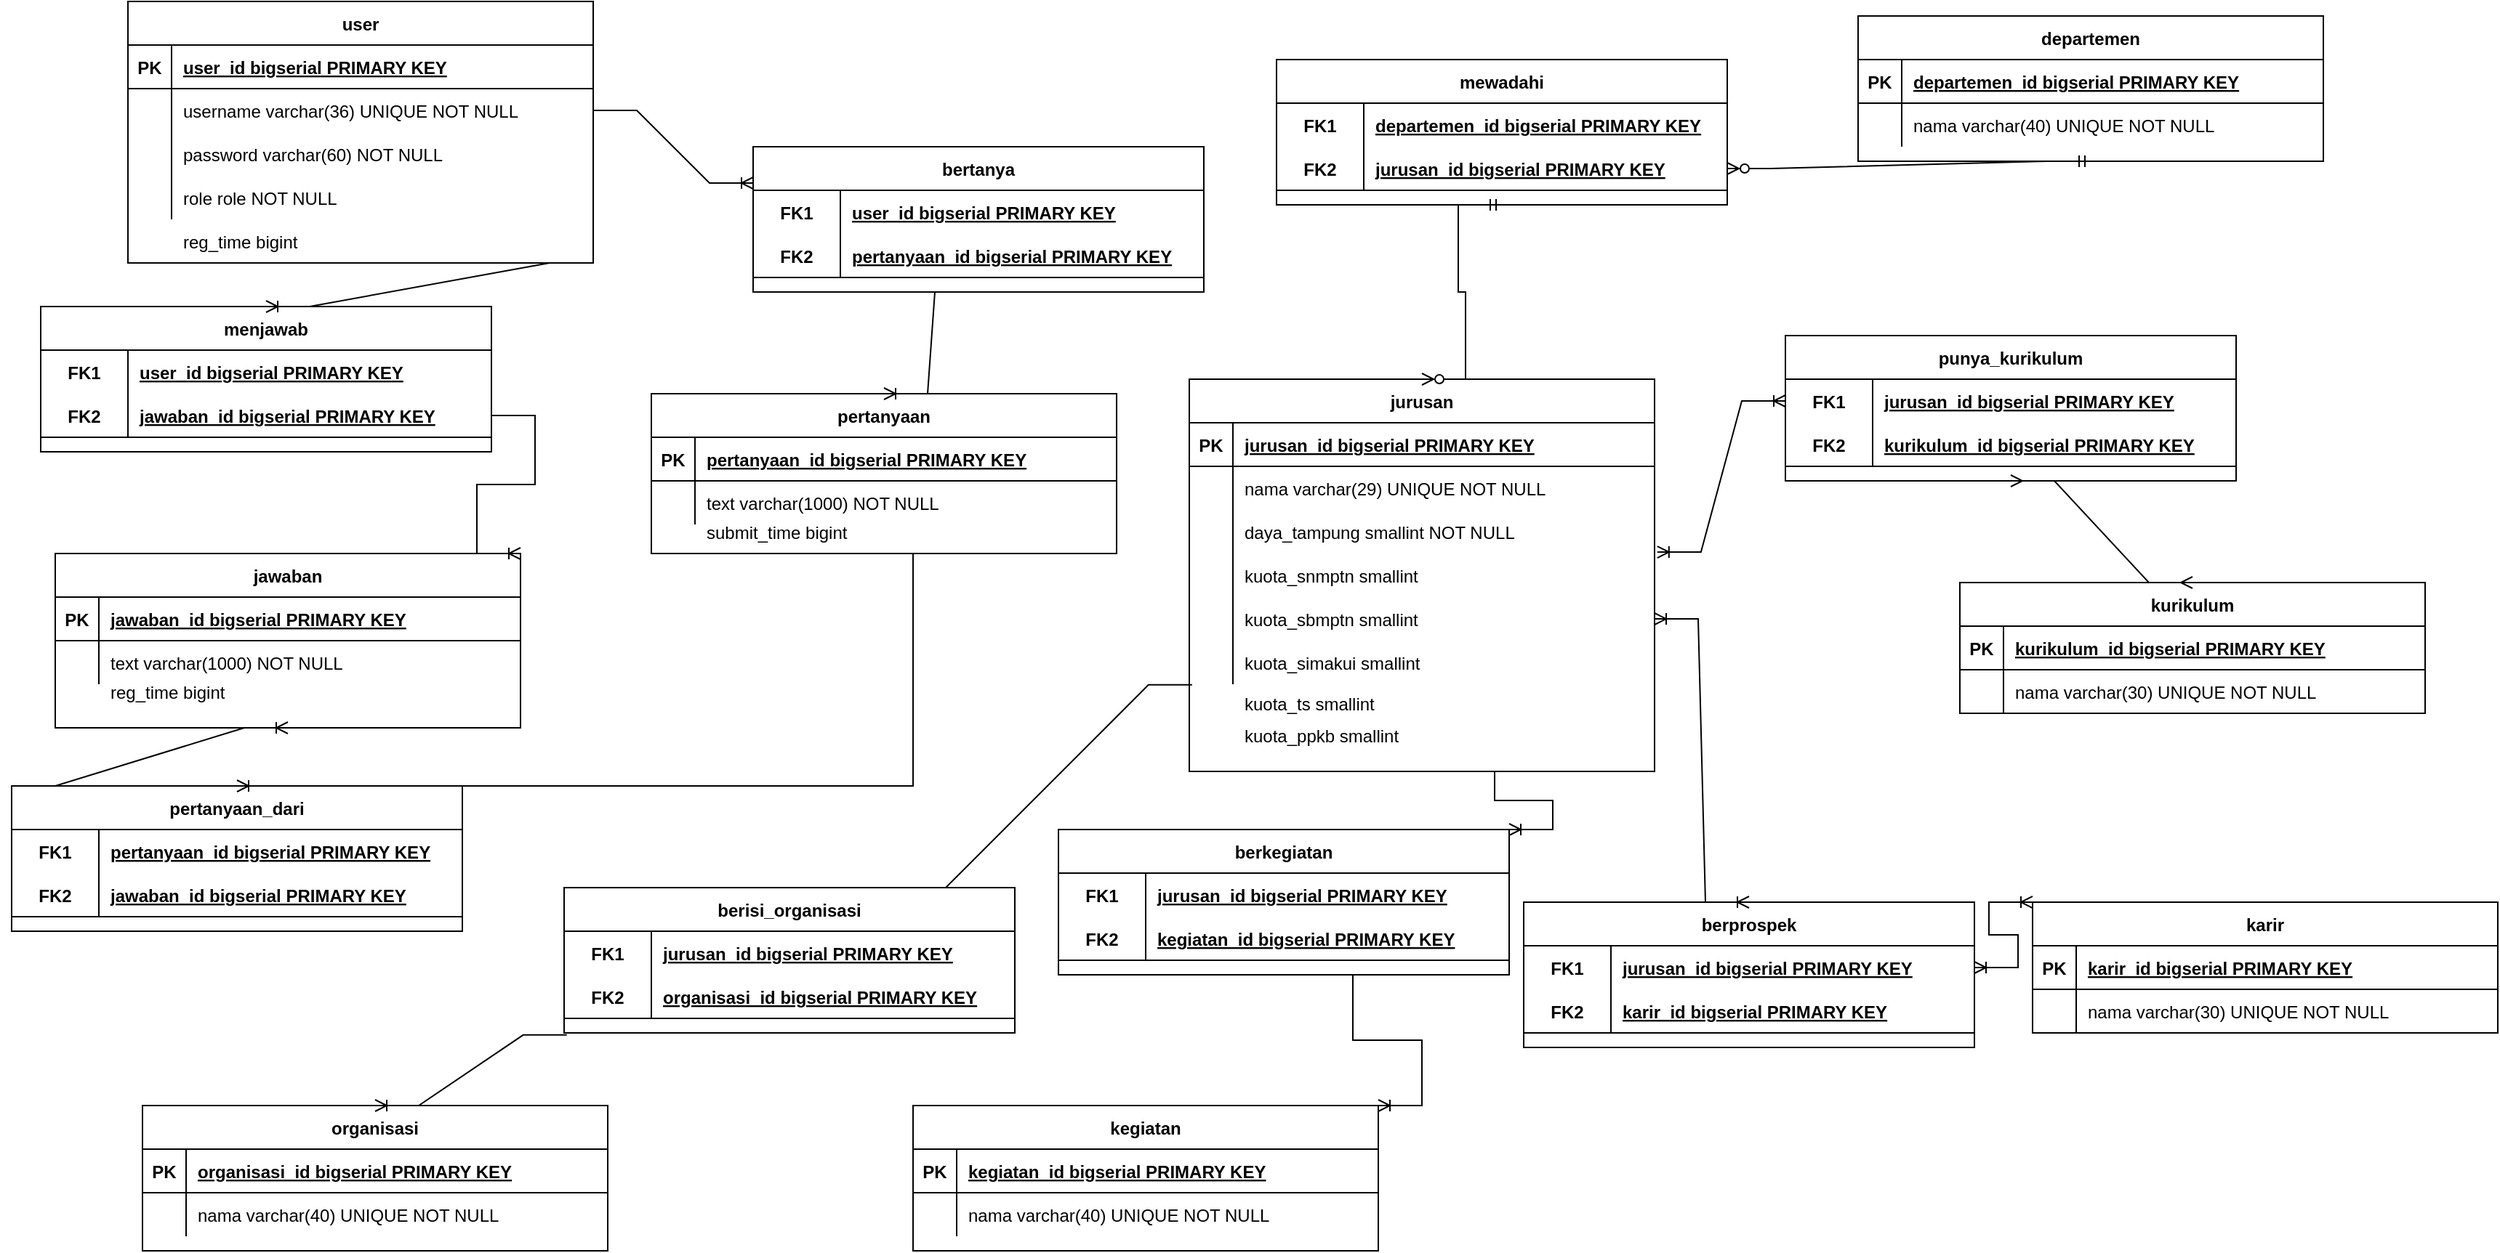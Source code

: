 <mxfile version="18.1.3" type="device"><diagram id="R2lEEEUBdFMjLlhIrx00" name="Page-1"><mxGraphModel dx="1317" dy="684" grid="1" gridSize="10" guides="1" tooltips="1" connect="1" arrows="1" fold="1" page="1" pageScale="1" pageWidth="900" pageHeight="1100" math="0" shadow="0" extFonts="Permanent Marker^https://fonts.googleapis.com/css?family=Permanent+Marker"><root><mxCell id="0"/><mxCell id="1" parent="0"/><mxCell id="0aVHPEjibHZK98i6GnFW-1" value="user" style="shape=table;startSize=30;container=1;collapsible=1;childLayout=tableLayout;fixedRows=1;rowLines=0;fontStyle=1;align=center;resizeLast=1;" parent="1" vertex="1"><mxGeometry x="-750" y="180" width="320" height="180" as="geometry"/></mxCell><mxCell id="0aVHPEjibHZK98i6GnFW-2" value="" style="shape=tableRow;horizontal=0;startSize=0;swimlaneHead=0;swimlaneBody=0;fillColor=none;collapsible=0;dropTarget=0;points=[[0,0.5],[1,0.5]];portConstraint=eastwest;top=0;left=0;right=0;bottom=1;" parent="0aVHPEjibHZK98i6GnFW-1" vertex="1"><mxGeometry y="30" width="320" height="30" as="geometry"/></mxCell><mxCell id="0aVHPEjibHZK98i6GnFW-3" value="PK" style="shape=partialRectangle;connectable=0;fillColor=none;top=0;left=0;bottom=0;right=0;fontStyle=1;overflow=hidden;" parent="0aVHPEjibHZK98i6GnFW-2" vertex="1"><mxGeometry width="30" height="30" as="geometry"><mxRectangle width="30" height="30" as="alternateBounds"/></mxGeometry></mxCell><mxCell id="0aVHPEjibHZK98i6GnFW-4" value="user_id bigserial PRIMARY KEY" style="shape=partialRectangle;connectable=0;fillColor=none;top=0;left=0;bottom=0;right=0;align=left;spacingLeft=6;fontStyle=5;overflow=hidden;" parent="0aVHPEjibHZK98i6GnFW-2" vertex="1"><mxGeometry x="30" width="290" height="30" as="geometry"><mxRectangle width="290" height="30" as="alternateBounds"/></mxGeometry></mxCell><mxCell id="0aVHPEjibHZK98i6GnFW-5" value="" style="shape=tableRow;horizontal=0;startSize=0;swimlaneHead=0;swimlaneBody=0;fillColor=none;collapsible=0;dropTarget=0;points=[[0,0.5],[1,0.5]];portConstraint=eastwest;top=0;left=0;right=0;bottom=0;" parent="0aVHPEjibHZK98i6GnFW-1" vertex="1"><mxGeometry y="60" width="320" height="30" as="geometry"/></mxCell><mxCell id="0aVHPEjibHZK98i6GnFW-6" value="" style="shape=partialRectangle;connectable=0;fillColor=none;top=0;left=0;bottom=0;right=0;editable=1;overflow=hidden;" parent="0aVHPEjibHZK98i6GnFW-5" vertex="1"><mxGeometry width="30" height="30" as="geometry"><mxRectangle width="30" height="30" as="alternateBounds"/></mxGeometry></mxCell><mxCell id="0aVHPEjibHZK98i6GnFW-7" value="username varchar(36) UNIQUE NOT NULL" style="shape=partialRectangle;connectable=0;fillColor=none;top=0;left=0;bottom=0;right=0;align=left;spacingLeft=6;overflow=hidden;" parent="0aVHPEjibHZK98i6GnFW-5" vertex="1"><mxGeometry x="30" width="290" height="30" as="geometry"><mxRectangle width="290" height="30" as="alternateBounds"/></mxGeometry></mxCell><mxCell id="0aVHPEjibHZK98i6GnFW-8" value="" style="shape=tableRow;horizontal=0;startSize=0;swimlaneHead=0;swimlaneBody=0;fillColor=none;collapsible=0;dropTarget=0;points=[[0,0.5],[1,0.5]];portConstraint=eastwest;top=0;left=0;right=0;bottom=0;" parent="0aVHPEjibHZK98i6GnFW-1" vertex="1"><mxGeometry y="90" width="320" height="30" as="geometry"/></mxCell><mxCell id="0aVHPEjibHZK98i6GnFW-9" value="" style="shape=partialRectangle;connectable=0;fillColor=none;top=0;left=0;bottom=0;right=0;editable=1;overflow=hidden;" parent="0aVHPEjibHZK98i6GnFW-8" vertex="1"><mxGeometry width="30" height="30" as="geometry"><mxRectangle width="30" height="30" as="alternateBounds"/></mxGeometry></mxCell><mxCell id="0aVHPEjibHZK98i6GnFW-10" value="password varchar(60) NOT NULL" style="shape=partialRectangle;connectable=0;fillColor=none;top=0;left=0;bottom=0;right=0;align=left;spacingLeft=6;overflow=hidden;" parent="0aVHPEjibHZK98i6GnFW-8" vertex="1"><mxGeometry x="30" width="290" height="30" as="geometry"><mxRectangle width="290" height="30" as="alternateBounds"/></mxGeometry></mxCell><mxCell id="0aVHPEjibHZK98i6GnFW-11" value="" style="shape=tableRow;horizontal=0;startSize=0;swimlaneHead=0;swimlaneBody=0;fillColor=none;collapsible=0;dropTarget=0;points=[[0,0.5],[1,0.5]];portConstraint=eastwest;top=0;left=0;right=0;bottom=0;" parent="0aVHPEjibHZK98i6GnFW-1" vertex="1"><mxGeometry y="120" width="320" height="30" as="geometry"/></mxCell><mxCell id="0aVHPEjibHZK98i6GnFW-12" value="" style="shape=partialRectangle;connectable=0;fillColor=none;top=0;left=0;bottom=0;right=0;editable=1;overflow=hidden;" parent="0aVHPEjibHZK98i6GnFW-11" vertex="1"><mxGeometry width="30" height="30" as="geometry"><mxRectangle width="30" height="30" as="alternateBounds"/></mxGeometry></mxCell><mxCell id="0aVHPEjibHZK98i6GnFW-13" value="role role NOT NULL" style="shape=partialRectangle;connectable=0;fillColor=none;top=0;left=0;bottom=0;right=0;align=left;spacingLeft=6;overflow=hidden;" parent="0aVHPEjibHZK98i6GnFW-11" vertex="1"><mxGeometry x="30" width="290" height="30" as="geometry"><mxRectangle width="290" height="30" as="alternateBounds"/></mxGeometry></mxCell><mxCell id="0aVHPEjibHZK98i6GnFW-14" value="jurusan" style="shape=table;startSize=30;container=1;collapsible=1;childLayout=tableLayout;fixedRows=1;rowLines=0;fontStyle=1;align=center;resizeLast=1;" parent="1" vertex="1"><mxGeometry x="-20" y="440" width="320" height="270" as="geometry"/></mxCell><mxCell id="0aVHPEjibHZK98i6GnFW-15" value="" style="shape=tableRow;horizontal=0;startSize=0;swimlaneHead=0;swimlaneBody=0;fillColor=none;collapsible=0;dropTarget=0;points=[[0,0.5],[1,0.5]];portConstraint=eastwest;top=0;left=0;right=0;bottom=1;" parent="0aVHPEjibHZK98i6GnFW-14" vertex="1"><mxGeometry y="30" width="320" height="30" as="geometry"/></mxCell><mxCell id="0aVHPEjibHZK98i6GnFW-16" value="PK" style="shape=partialRectangle;connectable=0;fillColor=none;top=0;left=0;bottom=0;right=0;fontStyle=1;overflow=hidden;" parent="0aVHPEjibHZK98i6GnFW-15" vertex="1"><mxGeometry width="30" height="30" as="geometry"><mxRectangle width="30" height="30" as="alternateBounds"/></mxGeometry></mxCell><mxCell id="0aVHPEjibHZK98i6GnFW-17" value="jurusan_id bigserial PRIMARY KEY" style="shape=partialRectangle;connectable=0;fillColor=none;top=0;left=0;bottom=0;right=0;align=left;spacingLeft=6;fontStyle=5;overflow=hidden;" parent="0aVHPEjibHZK98i6GnFW-15" vertex="1"><mxGeometry x="30" width="290" height="30" as="geometry"><mxRectangle width="290" height="30" as="alternateBounds"/></mxGeometry></mxCell><mxCell id="0aVHPEjibHZK98i6GnFW-18" value="" style="shape=tableRow;horizontal=0;startSize=0;swimlaneHead=0;swimlaneBody=0;fillColor=none;collapsible=0;dropTarget=0;points=[[0,0.5],[1,0.5]];portConstraint=eastwest;top=0;left=0;right=0;bottom=0;" parent="0aVHPEjibHZK98i6GnFW-14" vertex="1"><mxGeometry y="60" width="320" height="30" as="geometry"/></mxCell><mxCell id="0aVHPEjibHZK98i6GnFW-19" value="" style="shape=partialRectangle;connectable=0;fillColor=none;top=0;left=0;bottom=0;right=0;editable=1;overflow=hidden;" parent="0aVHPEjibHZK98i6GnFW-18" vertex="1"><mxGeometry width="30" height="30" as="geometry"><mxRectangle width="30" height="30" as="alternateBounds"/></mxGeometry></mxCell><mxCell id="0aVHPEjibHZK98i6GnFW-20" value="nama varchar(29) UNIQUE NOT NULL" style="shape=partialRectangle;connectable=0;fillColor=none;top=0;left=0;bottom=0;right=0;align=left;spacingLeft=6;overflow=hidden;" parent="0aVHPEjibHZK98i6GnFW-18" vertex="1"><mxGeometry x="30" width="290" height="30" as="geometry"><mxRectangle width="290" height="30" as="alternateBounds"/></mxGeometry></mxCell><mxCell id="0aVHPEjibHZK98i6GnFW-21" value="" style="shape=tableRow;horizontal=0;startSize=0;swimlaneHead=0;swimlaneBody=0;fillColor=none;collapsible=0;dropTarget=0;points=[[0,0.5],[1,0.5]];portConstraint=eastwest;top=0;left=0;right=0;bottom=0;" parent="0aVHPEjibHZK98i6GnFW-14" vertex="1"><mxGeometry y="90" width="320" height="30" as="geometry"/></mxCell><mxCell id="0aVHPEjibHZK98i6GnFW-22" value="" style="shape=partialRectangle;connectable=0;fillColor=none;top=0;left=0;bottom=0;right=0;editable=1;overflow=hidden;" parent="0aVHPEjibHZK98i6GnFW-21" vertex="1"><mxGeometry width="30" height="30" as="geometry"><mxRectangle width="30" height="30" as="alternateBounds"/></mxGeometry></mxCell><mxCell id="0aVHPEjibHZK98i6GnFW-23" value="daya_tampung smallint NOT NULL" style="shape=partialRectangle;connectable=0;fillColor=none;top=0;left=0;bottom=0;right=0;align=left;spacingLeft=6;overflow=hidden;" parent="0aVHPEjibHZK98i6GnFW-21" vertex="1"><mxGeometry x="30" width="290" height="30" as="geometry"><mxRectangle width="290" height="30" as="alternateBounds"/></mxGeometry></mxCell><mxCell id="0aVHPEjibHZK98i6GnFW-24" value="" style="shape=tableRow;horizontal=0;startSize=0;swimlaneHead=0;swimlaneBody=0;fillColor=none;collapsible=0;dropTarget=0;points=[[0,0.5],[1,0.5]];portConstraint=eastwest;top=0;left=0;right=0;bottom=0;" parent="0aVHPEjibHZK98i6GnFW-14" vertex="1"><mxGeometry y="120" width="320" height="30" as="geometry"/></mxCell><mxCell id="0aVHPEjibHZK98i6GnFW-25" value="" style="shape=partialRectangle;connectable=0;fillColor=none;top=0;left=0;bottom=0;right=0;editable=1;overflow=hidden;" parent="0aVHPEjibHZK98i6GnFW-24" vertex="1"><mxGeometry width="30" height="30" as="geometry"><mxRectangle width="30" height="30" as="alternateBounds"/></mxGeometry></mxCell><mxCell id="0aVHPEjibHZK98i6GnFW-26" value="kuota_snmptn smallint" style="shape=partialRectangle;connectable=0;fillColor=none;top=0;left=0;bottom=0;right=0;align=left;spacingLeft=6;overflow=hidden;" parent="0aVHPEjibHZK98i6GnFW-24" vertex="1"><mxGeometry x="30" width="290" height="30" as="geometry"><mxRectangle width="290" height="30" as="alternateBounds"/></mxGeometry></mxCell><mxCell id="0aVHPEjibHZK98i6GnFW-27" value="" style="shape=tableRow;horizontal=0;startSize=0;swimlaneHead=0;swimlaneBody=0;fillColor=none;collapsible=0;dropTarget=0;points=[[0,0.5],[1,0.5]];portConstraint=eastwest;top=0;left=0;right=0;bottom=0;" parent="0aVHPEjibHZK98i6GnFW-14" vertex="1"><mxGeometry y="150" width="320" height="30" as="geometry"/></mxCell><mxCell id="0aVHPEjibHZK98i6GnFW-28" value="" style="shape=partialRectangle;connectable=0;fillColor=none;top=0;left=0;bottom=0;right=0;editable=1;overflow=hidden;" parent="0aVHPEjibHZK98i6GnFW-27" vertex="1"><mxGeometry width="30" height="30" as="geometry"><mxRectangle width="30" height="30" as="alternateBounds"/></mxGeometry></mxCell><mxCell id="0aVHPEjibHZK98i6GnFW-29" value="kuota_sbmptn smallint" style="shape=partialRectangle;connectable=0;fillColor=none;top=0;left=0;bottom=0;right=0;align=left;spacingLeft=6;overflow=hidden;" parent="0aVHPEjibHZK98i6GnFW-27" vertex="1"><mxGeometry x="30" width="290" height="30" as="geometry"><mxRectangle width="290" height="30" as="alternateBounds"/></mxGeometry></mxCell><mxCell id="0aVHPEjibHZK98i6GnFW-30" value="" style="shape=tableRow;horizontal=0;startSize=0;swimlaneHead=0;swimlaneBody=0;fillColor=none;collapsible=0;dropTarget=0;points=[[0,0.5],[1,0.5]];portConstraint=eastwest;top=0;left=0;right=0;bottom=0;" parent="0aVHPEjibHZK98i6GnFW-14" vertex="1"><mxGeometry y="180" width="320" height="30" as="geometry"/></mxCell><mxCell id="0aVHPEjibHZK98i6GnFW-31" value="" style="shape=partialRectangle;connectable=0;fillColor=none;top=0;left=0;bottom=0;right=0;editable=1;overflow=hidden;" parent="0aVHPEjibHZK98i6GnFW-30" vertex="1"><mxGeometry width="30" height="30" as="geometry"><mxRectangle width="30" height="30" as="alternateBounds"/></mxGeometry></mxCell><mxCell id="0aVHPEjibHZK98i6GnFW-32" value="kuota_simakui smallint" style="shape=partialRectangle;connectable=0;fillColor=none;top=0;left=0;bottom=0;right=0;align=left;spacingLeft=6;overflow=hidden;" parent="0aVHPEjibHZK98i6GnFW-30" vertex="1"><mxGeometry x="30" width="290" height="30" as="geometry"><mxRectangle width="290" height="30" as="alternateBounds"/></mxGeometry></mxCell><mxCell id="0aVHPEjibHZK98i6GnFW-33" value="kurikulum" style="shape=table;startSize=30;container=1;collapsible=1;childLayout=tableLayout;fixedRows=1;rowLines=0;fontStyle=1;align=center;resizeLast=1;" parent="1" vertex="1"><mxGeometry x="510" y="580" width="320" height="90" as="geometry"/></mxCell><mxCell id="0aVHPEjibHZK98i6GnFW-34" value="" style="shape=tableRow;horizontal=0;startSize=0;swimlaneHead=0;swimlaneBody=0;fillColor=none;collapsible=0;dropTarget=0;points=[[0,0.5],[1,0.5]];portConstraint=eastwest;top=0;left=0;right=0;bottom=1;" parent="0aVHPEjibHZK98i6GnFW-33" vertex="1"><mxGeometry y="30" width="320" height="30" as="geometry"/></mxCell><mxCell id="0aVHPEjibHZK98i6GnFW-35" value="PK" style="shape=partialRectangle;connectable=0;fillColor=none;top=0;left=0;bottom=0;right=0;fontStyle=1;overflow=hidden;" parent="0aVHPEjibHZK98i6GnFW-34" vertex="1"><mxGeometry width="30" height="30" as="geometry"><mxRectangle width="30" height="30" as="alternateBounds"/></mxGeometry></mxCell><mxCell id="0aVHPEjibHZK98i6GnFW-36" value="kurikulum_id bigserial PRIMARY KEY" style="shape=partialRectangle;connectable=0;fillColor=none;top=0;left=0;bottom=0;right=0;align=left;spacingLeft=6;fontStyle=5;overflow=hidden;" parent="0aVHPEjibHZK98i6GnFW-34" vertex="1"><mxGeometry x="30" width="290" height="30" as="geometry"><mxRectangle width="290" height="30" as="alternateBounds"/></mxGeometry></mxCell><mxCell id="0aVHPEjibHZK98i6GnFW-37" value="" style="shape=tableRow;horizontal=0;startSize=0;swimlaneHead=0;swimlaneBody=0;fillColor=none;collapsible=0;dropTarget=0;points=[[0,0.5],[1,0.5]];portConstraint=eastwest;top=0;left=0;right=0;bottom=0;" parent="0aVHPEjibHZK98i6GnFW-33" vertex="1"><mxGeometry y="60" width="320" height="30" as="geometry"/></mxCell><mxCell id="0aVHPEjibHZK98i6GnFW-38" value="" style="shape=partialRectangle;connectable=0;fillColor=none;top=0;left=0;bottom=0;right=0;editable=1;overflow=hidden;" parent="0aVHPEjibHZK98i6GnFW-37" vertex="1"><mxGeometry width="30" height="30" as="geometry"><mxRectangle width="30" height="30" as="alternateBounds"/></mxGeometry></mxCell><mxCell id="0aVHPEjibHZK98i6GnFW-39" value="nama varchar(30) UNIQUE NOT NULL" style="shape=partialRectangle;connectable=0;fillColor=none;top=0;left=0;bottom=0;right=0;align=left;spacingLeft=6;overflow=hidden;" parent="0aVHPEjibHZK98i6GnFW-37" vertex="1"><mxGeometry x="30" width="290" height="30" as="geometry"><mxRectangle width="290" height="30" as="alternateBounds"/></mxGeometry></mxCell><mxCell id="0aVHPEjibHZK98i6GnFW-65" value="karir" style="shape=table;startSize=30;container=1;collapsible=1;childLayout=tableLayout;fixedRows=1;rowLines=0;fontStyle=1;align=center;resizeLast=1;" parent="1" vertex="1"><mxGeometry x="560" y="800" width="320" height="90" as="geometry"/></mxCell><mxCell id="0aVHPEjibHZK98i6GnFW-66" value="" style="shape=tableRow;horizontal=0;startSize=0;swimlaneHead=0;swimlaneBody=0;fillColor=none;collapsible=0;dropTarget=0;points=[[0,0.5],[1,0.5]];portConstraint=eastwest;top=0;left=0;right=0;bottom=1;" parent="0aVHPEjibHZK98i6GnFW-65" vertex="1"><mxGeometry y="30" width="320" height="30" as="geometry"/></mxCell><mxCell id="0aVHPEjibHZK98i6GnFW-67" value="PK" style="shape=partialRectangle;connectable=0;fillColor=none;top=0;left=0;bottom=0;right=0;fontStyle=1;overflow=hidden;" parent="0aVHPEjibHZK98i6GnFW-66" vertex="1"><mxGeometry width="30" height="30" as="geometry"><mxRectangle width="30" height="30" as="alternateBounds"/></mxGeometry></mxCell><mxCell id="0aVHPEjibHZK98i6GnFW-68" value="karir_id bigserial PRIMARY KEY" style="shape=partialRectangle;connectable=0;fillColor=none;top=0;left=0;bottom=0;right=0;align=left;spacingLeft=6;fontStyle=5;overflow=hidden;" parent="0aVHPEjibHZK98i6GnFW-66" vertex="1"><mxGeometry x="30" width="290" height="30" as="geometry"><mxRectangle width="290" height="30" as="alternateBounds"/></mxGeometry></mxCell><mxCell id="0aVHPEjibHZK98i6GnFW-69" value="" style="shape=tableRow;horizontal=0;startSize=0;swimlaneHead=0;swimlaneBody=0;fillColor=none;collapsible=0;dropTarget=0;points=[[0,0.5],[1,0.5]];portConstraint=eastwest;top=0;left=0;right=0;bottom=0;" parent="0aVHPEjibHZK98i6GnFW-65" vertex="1"><mxGeometry y="60" width="320" height="30" as="geometry"/></mxCell><mxCell id="0aVHPEjibHZK98i6GnFW-70" value="" style="shape=partialRectangle;connectable=0;fillColor=none;top=0;left=0;bottom=0;right=0;editable=1;overflow=hidden;" parent="0aVHPEjibHZK98i6GnFW-69" vertex="1"><mxGeometry width="30" height="30" as="geometry"><mxRectangle width="30" height="30" as="alternateBounds"/></mxGeometry></mxCell><mxCell id="0aVHPEjibHZK98i6GnFW-71" value="nama varchar(30) UNIQUE NOT NULL" style="shape=partialRectangle;connectable=0;fillColor=none;top=0;left=0;bottom=0;right=0;align=left;spacingLeft=6;overflow=hidden;" parent="0aVHPEjibHZK98i6GnFW-69" vertex="1"><mxGeometry x="30" width="290" height="30" as="geometry"><mxRectangle width="290" height="30" as="alternateBounds"/></mxGeometry></mxCell><mxCell id="0aVHPEjibHZK98i6GnFW-72" value="departemen" style="shape=table;startSize=30;container=1;collapsible=1;childLayout=tableLayout;fixedRows=1;rowLines=0;fontStyle=1;align=center;resizeLast=1;" parent="1" vertex="1"><mxGeometry x="440" y="190" width="320" height="100" as="geometry"/></mxCell><mxCell id="0aVHPEjibHZK98i6GnFW-73" value="" style="shape=tableRow;horizontal=0;startSize=0;swimlaneHead=0;swimlaneBody=0;fillColor=none;collapsible=0;dropTarget=0;points=[[0,0.5],[1,0.5]];portConstraint=eastwest;top=0;left=0;right=0;bottom=1;" parent="0aVHPEjibHZK98i6GnFW-72" vertex="1"><mxGeometry y="30" width="320" height="30" as="geometry"/></mxCell><mxCell id="0aVHPEjibHZK98i6GnFW-74" value="PK" style="shape=partialRectangle;connectable=0;fillColor=none;top=0;left=0;bottom=0;right=0;fontStyle=1;overflow=hidden;" parent="0aVHPEjibHZK98i6GnFW-73" vertex="1"><mxGeometry width="30" height="30" as="geometry"><mxRectangle width="30" height="30" as="alternateBounds"/></mxGeometry></mxCell><mxCell id="0aVHPEjibHZK98i6GnFW-75" value="departemen_id bigserial PRIMARY KEY" style="shape=partialRectangle;connectable=0;fillColor=none;top=0;left=0;bottom=0;right=0;align=left;spacingLeft=6;fontStyle=5;overflow=hidden;" parent="0aVHPEjibHZK98i6GnFW-73" vertex="1"><mxGeometry x="30" width="290" height="30" as="geometry"><mxRectangle width="290" height="30" as="alternateBounds"/></mxGeometry></mxCell><mxCell id="0aVHPEjibHZK98i6GnFW-76" value="" style="shape=tableRow;horizontal=0;startSize=0;swimlaneHead=0;swimlaneBody=0;fillColor=none;collapsible=0;dropTarget=0;points=[[0,0.5],[1,0.5]];portConstraint=eastwest;top=0;left=0;right=0;bottom=0;" parent="0aVHPEjibHZK98i6GnFW-72" vertex="1"><mxGeometry y="60" width="320" height="30" as="geometry"/></mxCell><mxCell id="0aVHPEjibHZK98i6GnFW-77" value="" style="shape=partialRectangle;connectable=0;fillColor=none;top=0;left=0;bottom=0;right=0;editable=1;overflow=hidden;" parent="0aVHPEjibHZK98i6GnFW-76" vertex="1"><mxGeometry width="30" height="30" as="geometry"><mxRectangle width="30" height="30" as="alternateBounds"/></mxGeometry></mxCell><mxCell id="0aVHPEjibHZK98i6GnFW-78" value="nama varchar(40) UNIQUE NOT NULL" style="shape=partialRectangle;connectable=0;fillColor=none;top=0;left=0;bottom=0;right=0;align=left;spacingLeft=6;overflow=hidden;" parent="0aVHPEjibHZK98i6GnFW-76" vertex="1"><mxGeometry x="30" width="290" height="30" as="geometry"><mxRectangle width="290" height="30" as="alternateBounds"/></mxGeometry></mxCell><mxCell id="0aVHPEjibHZK98i6GnFW-91" value="kegiatan" style="shape=table;startSize=30;container=1;collapsible=1;childLayout=tableLayout;fixedRows=1;rowLines=0;fontStyle=1;align=center;resizeLast=1;" parent="1" vertex="1"><mxGeometry x="-210" y="940" width="320" height="100" as="geometry"/></mxCell><mxCell id="0aVHPEjibHZK98i6GnFW-92" value="" style="shape=tableRow;horizontal=0;startSize=0;swimlaneHead=0;swimlaneBody=0;fillColor=none;collapsible=0;dropTarget=0;points=[[0,0.5],[1,0.5]];portConstraint=eastwest;top=0;left=0;right=0;bottom=1;" parent="0aVHPEjibHZK98i6GnFW-91" vertex="1"><mxGeometry y="30" width="320" height="30" as="geometry"/></mxCell><mxCell id="0aVHPEjibHZK98i6GnFW-93" value="PK" style="shape=partialRectangle;connectable=0;fillColor=none;top=0;left=0;bottom=0;right=0;fontStyle=1;overflow=hidden;" parent="0aVHPEjibHZK98i6GnFW-92" vertex="1"><mxGeometry width="30" height="30" as="geometry"><mxRectangle width="30" height="30" as="alternateBounds"/></mxGeometry></mxCell><mxCell id="0aVHPEjibHZK98i6GnFW-94" value="kegiatan_id bigserial PRIMARY KEY" style="shape=partialRectangle;connectable=0;fillColor=none;top=0;left=0;bottom=0;right=0;align=left;spacingLeft=6;fontStyle=5;overflow=hidden;" parent="0aVHPEjibHZK98i6GnFW-92" vertex="1"><mxGeometry x="30" width="290" height="30" as="geometry"><mxRectangle width="290" height="30" as="alternateBounds"/></mxGeometry></mxCell><mxCell id="0aVHPEjibHZK98i6GnFW-95" value="" style="shape=tableRow;horizontal=0;startSize=0;swimlaneHead=0;swimlaneBody=0;fillColor=none;collapsible=0;dropTarget=0;points=[[0,0.5],[1,0.5]];portConstraint=eastwest;top=0;left=0;right=0;bottom=0;" parent="0aVHPEjibHZK98i6GnFW-91" vertex="1"><mxGeometry y="60" width="320" height="30" as="geometry"/></mxCell><mxCell id="0aVHPEjibHZK98i6GnFW-96" value="" style="shape=partialRectangle;connectable=0;fillColor=none;top=0;left=0;bottom=0;right=0;editable=1;overflow=hidden;" parent="0aVHPEjibHZK98i6GnFW-95" vertex="1"><mxGeometry width="30" height="30" as="geometry"><mxRectangle width="30" height="30" as="alternateBounds"/></mxGeometry></mxCell><mxCell id="0aVHPEjibHZK98i6GnFW-97" value="nama varchar(40) UNIQUE NOT NULL" style="shape=partialRectangle;connectable=0;fillColor=none;top=0;left=0;bottom=0;right=0;align=left;spacingLeft=6;overflow=hidden;" parent="0aVHPEjibHZK98i6GnFW-95" vertex="1"><mxGeometry x="30" width="290" height="30" as="geometry"><mxRectangle width="290" height="30" as="alternateBounds"/></mxGeometry></mxCell><mxCell id="0aVHPEjibHZK98i6GnFW-98" value="organisasi" style="shape=table;startSize=30;container=1;collapsible=1;childLayout=tableLayout;fixedRows=1;rowLines=0;fontStyle=1;align=center;resizeLast=1;" parent="1" vertex="1"><mxGeometry x="-740" y="940" width="320" height="100" as="geometry"/></mxCell><mxCell id="0aVHPEjibHZK98i6GnFW-99" value="" style="shape=tableRow;horizontal=0;startSize=0;swimlaneHead=0;swimlaneBody=0;fillColor=none;collapsible=0;dropTarget=0;points=[[0,0.5],[1,0.5]];portConstraint=eastwest;top=0;left=0;right=0;bottom=1;" parent="0aVHPEjibHZK98i6GnFW-98" vertex="1"><mxGeometry y="30" width="320" height="30" as="geometry"/></mxCell><mxCell id="0aVHPEjibHZK98i6GnFW-100" value="PK" style="shape=partialRectangle;connectable=0;fillColor=none;top=0;left=0;bottom=0;right=0;fontStyle=1;overflow=hidden;" parent="0aVHPEjibHZK98i6GnFW-99" vertex="1"><mxGeometry width="30" height="30" as="geometry"><mxRectangle width="30" height="30" as="alternateBounds"/></mxGeometry></mxCell><mxCell id="0aVHPEjibHZK98i6GnFW-101" value="organisasi_id bigserial PRIMARY KEY" style="shape=partialRectangle;connectable=0;fillColor=none;top=0;left=0;bottom=0;right=0;align=left;spacingLeft=6;fontStyle=5;overflow=hidden;" parent="0aVHPEjibHZK98i6GnFW-99" vertex="1"><mxGeometry x="30" width="290" height="30" as="geometry"><mxRectangle width="290" height="30" as="alternateBounds"/></mxGeometry></mxCell><mxCell id="0aVHPEjibHZK98i6GnFW-102" value="" style="shape=tableRow;horizontal=0;startSize=0;swimlaneHead=0;swimlaneBody=0;fillColor=none;collapsible=0;dropTarget=0;points=[[0,0.5],[1,0.5]];portConstraint=eastwest;top=0;left=0;right=0;bottom=0;" parent="0aVHPEjibHZK98i6GnFW-98" vertex="1"><mxGeometry y="60" width="320" height="30" as="geometry"/></mxCell><mxCell id="0aVHPEjibHZK98i6GnFW-103" value="" style="shape=partialRectangle;connectable=0;fillColor=none;top=0;left=0;bottom=0;right=0;editable=1;overflow=hidden;" parent="0aVHPEjibHZK98i6GnFW-102" vertex="1"><mxGeometry width="30" height="30" as="geometry"><mxRectangle width="30" height="30" as="alternateBounds"/></mxGeometry></mxCell><mxCell id="0aVHPEjibHZK98i6GnFW-104" value="nama varchar(40) UNIQUE NOT NULL" style="shape=partialRectangle;connectable=0;fillColor=none;top=0;left=0;bottom=0;right=0;align=left;spacingLeft=6;overflow=hidden;" parent="0aVHPEjibHZK98i6GnFW-102" vertex="1"><mxGeometry x="30" width="290" height="30" as="geometry"><mxRectangle width="290" height="30" as="alternateBounds"/></mxGeometry></mxCell><mxCell id="0aVHPEjibHZK98i6GnFW-105" value="pertanyaan" style="shape=table;startSize=30;container=1;collapsible=1;childLayout=tableLayout;fixedRows=1;rowLines=0;fontStyle=1;align=center;resizeLast=1;" parent="1" vertex="1"><mxGeometry x="-390" y="450" width="320" height="110" as="geometry"/></mxCell><mxCell id="0aVHPEjibHZK98i6GnFW-106" value="" style="shape=tableRow;horizontal=0;startSize=0;swimlaneHead=0;swimlaneBody=0;fillColor=none;collapsible=0;dropTarget=0;points=[[0,0.5],[1,0.5]];portConstraint=eastwest;top=0;left=0;right=0;bottom=1;" parent="0aVHPEjibHZK98i6GnFW-105" vertex="1"><mxGeometry y="30" width="320" height="30" as="geometry"/></mxCell><mxCell id="0aVHPEjibHZK98i6GnFW-107" value="PK" style="shape=partialRectangle;connectable=0;fillColor=none;top=0;left=0;bottom=0;right=0;fontStyle=1;overflow=hidden;" parent="0aVHPEjibHZK98i6GnFW-106" vertex="1"><mxGeometry width="30" height="30" as="geometry"><mxRectangle width="30" height="30" as="alternateBounds"/></mxGeometry></mxCell><mxCell id="0aVHPEjibHZK98i6GnFW-108" value="pertanyaan_id bigserial PRIMARY KEY" style="shape=partialRectangle;connectable=0;fillColor=none;top=0;left=0;bottom=0;right=0;align=left;spacingLeft=6;fontStyle=5;overflow=hidden;" parent="0aVHPEjibHZK98i6GnFW-106" vertex="1"><mxGeometry x="30" width="290" height="30" as="geometry"><mxRectangle width="290" height="30" as="alternateBounds"/></mxGeometry></mxCell><mxCell id="0aVHPEjibHZK98i6GnFW-109" value="" style="shape=tableRow;horizontal=0;startSize=0;swimlaneHead=0;swimlaneBody=0;fillColor=none;collapsible=0;dropTarget=0;points=[[0,0.5],[1,0.5]];portConstraint=eastwest;top=0;left=0;right=0;bottom=0;" parent="0aVHPEjibHZK98i6GnFW-105" vertex="1"><mxGeometry y="60" width="320" height="30" as="geometry"/></mxCell><mxCell id="0aVHPEjibHZK98i6GnFW-110" value="" style="shape=partialRectangle;connectable=0;fillColor=none;top=0;left=0;bottom=0;right=0;editable=1;overflow=hidden;" parent="0aVHPEjibHZK98i6GnFW-109" vertex="1"><mxGeometry width="30" height="30" as="geometry"><mxRectangle width="30" height="30" as="alternateBounds"/></mxGeometry></mxCell><mxCell id="0aVHPEjibHZK98i6GnFW-111" value="text varchar(1000) NOT NULL" style="shape=partialRectangle;connectable=0;fillColor=none;top=0;left=0;bottom=0;right=0;align=left;spacingLeft=6;overflow=hidden;" parent="0aVHPEjibHZK98i6GnFW-109" vertex="1"><mxGeometry x="30" width="290" height="30" as="geometry"><mxRectangle width="290" height="30" as="alternateBounds"/></mxGeometry></mxCell><mxCell id="0aVHPEjibHZK98i6GnFW-113" value="jawaban" style="shape=table;startSize=30;container=1;collapsible=1;childLayout=tableLayout;fixedRows=1;rowLines=0;fontStyle=1;align=center;resizeLast=1;" parent="1" vertex="1"><mxGeometry x="-800" y="560" width="320" height="120" as="geometry"/></mxCell><mxCell id="0aVHPEjibHZK98i6GnFW-114" value="" style="shape=tableRow;horizontal=0;startSize=0;swimlaneHead=0;swimlaneBody=0;fillColor=none;collapsible=0;dropTarget=0;points=[[0,0.5],[1,0.5]];portConstraint=eastwest;top=0;left=0;right=0;bottom=1;" parent="0aVHPEjibHZK98i6GnFW-113" vertex="1"><mxGeometry y="30" width="320" height="30" as="geometry"/></mxCell><mxCell id="0aVHPEjibHZK98i6GnFW-115" value="PK" style="shape=partialRectangle;connectable=0;fillColor=none;top=0;left=0;bottom=0;right=0;fontStyle=1;overflow=hidden;" parent="0aVHPEjibHZK98i6GnFW-114" vertex="1"><mxGeometry width="30" height="30" as="geometry"><mxRectangle width="30" height="30" as="alternateBounds"/></mxGeometry></mxCell><mxCell id="0aVHPEjibHZK98i6GnFW-116" value="jawaban_id bigserial PRIMARY KEY" style="shape=partialRectangle;connectable=0;fillColor=none;top=0;left=0;bottom=0;right=0;align=left;spacingLeft=6;fontStyle=5;overflow=hidden;" parent="0aVHPEjibHZK98i6GnFW-114" vertex="1"><mxGeometry x="30" width="290" height="30" as="geometry"><mxRectangle width="290" height="30" as="alternateBounds"/></mxGeometry></mxCell><mxCell id="0aVHPEjibHZK98i6GnFW-117" value="" style="shape=tableRow;horizontal=0;startSize=0;swimlaneHead=0;swimlaneBody=0;fillColor=none;collapsible=0;dropTarget=0;points=[[0,0.5],[1,0.5]];portConstraint=eastwest;top=0;left=0;right=0;bottom=0;" parent="0aVHPEjibHZK98i6GnFW-113" vertex="1"><mxGeometry y="60" width="320" height="30" as="geometry"/></mxCell><mxCell id="0aVHPEjibHZK98i6GnFW-118" value="" style="shape=partialRectangle;connectable=0;fillColor=none;top=0;left=0;bottom=0;right=0;editable=1;overflow=hidden;" parent="0aVHPEjibHZK98i6GnFW-117" vertex="1"><mxGeometry width="30" height="30" as="geometry"><mxRectangle width="30" height="30" as="alternateBounds"/></mxGeometry></mxCell><mxCell id="0aVHPEjibHZK98i6GnFW-119" value="text varchar(1000) NOT NULL" style="shape=partialRectangle;connectable=0;fillColor=none;top=0;left=0;bottom=0;right=0;align=left;spacingLeft=6;overflow=hidden;" parent="0aVHPEjibHZK98i6GnFW-117" vertex="1"><mxGeometry x="30" width="290" height="30" as="geometry"><mxRectangle width="290" height="30" as="alternateBounds"/></mxGeometry></mxCell><mxCell id="0aVHPEjibHZK98i6GnFW-133" value="mewadahi" style="shape=table;startSize=30;container=1;collapsible=1;childLayout=tableLayout;fixedRows=1;rowLines=0;fontStyle=1;align=center;resizeLast=1;" parent="1" vertex="1"><mxGeometry x="40" y="220" width="310" height="100" as="geometry"/></mxCell><mxCell id="0aVHPEjibHZK98i6GnFW-134" value="" style="shape=tableRow;horizontal=0;startSize=0;swimlaneHead=0;swimlaneBody=0;fillColor=none;collapsible=0;dropTarget=0;points=[[0,0.5],[1,0.5]];portConstraint=eastwest;top=0;left=0;right=0;bottom=0;" parent="0aVHPEjibHZK98i6GnFW-133" vertex="1"><mxGeometry y="30" width="310" height="30" as="geometry"/></mxCell><mxCell id="0aVHPEjibHZK98i6GnFW-135" value="FK1" style="shape=partialRectangle;connectable=0;fillColor=none;top=0;left=0;bottom=0;right=0;fontStyle=1;overflow=hidden;" parent="0aVHPEjibHZK98i6GnFW-134" vertex="1"><mxGeometry width="60" height="30" as="geometry"><mxRectangle width="60" height="30" as="alternateBounds"/></mxGeometry></mxCell><mxCell id="0aVHPEjibHZK98i6GnFW-136" value="departemen_id bigserial PRIMARY KEY" style="shape=partialRectangle;connectable=0;fillColor=none;top=0;left=0;bottom=0;right=0;align=left;spacingLeft=6;fontStyle=5;overflow=hidden;" parent="0aVHPEjibHZK98i6GnFW-134" vertex="1"><mxGeometry x="60" width="250" height="30" as="geometry"><mxRectangle width="250" height="30" as="alternateBounds"/></mxGeometry></mxCell><mxCell id="0aVHPEjibHZK98i6GnFW-137" value="" style="shape=tableRow;horizontal=0;startSize=0;swimlaneHead=0;swimlaneBody=0;fillColor=none;collapsible=0;dropTarget=0;points=[[0,0.5],[1,0.5]];portConstraint=eastwest;top=0;left=0;right=0;bottom=1;" parent="0aVHPEjibHZK98i6GnFW-133" vertex="1"><mxGeometry y="60" width="310" height="30" as="geometry"/></mxCell><mxCell id="0aVHPEjibHZK98i6GnFW-138" value="FK2" style="shape=partialRectangle;connectable=0;fillColor=none;top=0;left=0;bottom=0;right=0;fontStyle=1;overflow=hidden;" parent="0aVHPEjibHZK98i6GnFW-137" vertex="1"><mxGeometry width="60" height="30" as="geometry"><mxRectangle width="60" height="30" as="alternateBounds"/></mxGeometry></mxCell><mxCell id="0aVHPEjibHZK98i6GnFW-139" value="jurusan_id bigserial PRIMARY KEY" style="shape=partialRectangle;connectable=0;fillColor=none;top=0;left=0;bottom=0;right=0;align=left;spacingLeft=6;fontStyle=5;overflow=hidden;" parent="0aVHPEjibHZK98i6GnFW-137" vertex="1"><mxGeometry x="60" width="250" height="30" as="geometry"><mxRectangle width="250" height="30" as="alternateBounds"/></mxGeometry></mxCell><mxCell id="0aVHPEjibHZK98i6GnFW-146" value="" style="edgeStyle=entityRelationEdgeStyle;fontSize=12;html=1;endArrow=ERzeroToMany;startArrow=ERmandOne;rounded=0;exitX=0.5;exitY=1;exitDx=0;exitDy=0;" parent="1" source="0aVHPEjibHZK98i6GnFW-72" target="0aVHPEjibHZK98i6GnFW-137" edge="1"><mxGeometry width="100" height="100" relative="1" as="geometry"><mxPoint x="-30" y="680" as="sourcePoint"/><mxPoint x="70" y="580" as="targetPoint"/></mxGeometry></mxCell><mxCell id="0aVHPEjibHZK98i6GnFW-147" value="" style="edgeStyle=entityRelationEdgeStyle;fontSize=12;html=1;endArrow=ERzeroToMany;startArrow=ERmandOne;rounded=0;exitX=0.5;exitY=1;exitDx=0;exitDy=0;entryX=0.5;entryY=0;entryDx=0;entryDy=0;" parent="1" source="0aVHPEjibHZK98i6GnFW-133" target="0aVHPEjibHZK98i6GnFW-14" edge="1"><mxGeometry width="100" height="100" relative="1" as="geometry"><mxPoint x="-30" y="680" as="sourcePoint"/><mxPoint x="70" y="580" as="targetPoint"/></mxGeometry></mxCell><mxCell id="0aVHPEjibHZK98i6GnFW-148" value="punya_kurikulum" style="shape=table;startSize=30;container=1;collapsible=1;childLayout=tableLayout;fixedRows=1;rowLines=0;fontStyle=1;align=center;resizeLast=1;" parent="1" vertex="1"><mxGeometry x="390" y="410" width="310" height="100" as="geometry"/></mxCell><mxCell id="0aVHPEjibHZK98i6GnFW-149" value="" style="shape=tableRow;horizontal=0;startSize=0;swimlaneHead=0;swimlaneBody=0;fillColor=none;collapsible=0;dropTarget=0;points=[[0,0.5],[1,0.5]];portConstraint=eastwest;top=0;left=0;right=0;bottom=0;" parent="0aVHPEjibHZK98i6GnFW-148" vertex="1"><mxGeometry y="30" width="310" height="30" as="geometry"/></mxCell><mxCell id="0aVHPEjibHZK98i6GnFW-150" value="FK1" style="shape=partialRectangle;connectable=0;fillColor=none;top=0;left=0;bottom=0;right=0;fontStyle=1;overflow=hidden;" parent="0aVHPEjibHZK98i6GnFW-149" vertex="1"><mxGeometry width="60" height="30" as="geometry"><mxRectangle width="60" height="30" as="alternateBounds"/></mxGeometry></mxCell><mxCell id="0aVHPEjibHZK98i6GnFW-151" value="jurusan_id bigserial PRIMARY KEY" style="shape=partialRectangle;connectable=0;fillColor=none;top=0;left=0;bottom=0;right=0;align=left;spacingLeft=6;fontStyle=5;overflow=hidden;" parent="0aVHPEjibHZK98i6GnFW-149" vertex="1"><mxGeometry x="60" width="250" height="30" as="geometry"><mxRectangle width="250" height="30" as="alternateBounds"/></mxGeometry></mxCell><mxCell id="0aVHPEjibHZK98i6GnFW-152" value="" style="shape=tableRow;horizontal=0;startSize=0;swimlaneHead=0;swimlaneBody=0;fillColor=none;collapsible=0;dropTarget=0;points=[[0,0.5],[1,0.5]];portConstraint=eastwest;top=0;left=0;right=0;bottom=1;" parent="0aVHPEjibHZK98i6GnFW-148" vertex="1"><mxGeometry y="60" width="310" height="30" as="geometry"/></mxCell><mxCell id="0aVHPEjibHZK98i6GnFW-153" value="FK2" style="shape=partialRectangle;connectable=0;fillColor=none;top=0;left=0;bottom=0;right=0;fontStyle=1;overflow=hidden;" parent="0aVHPEjibHZK98i6GnFW-152" vertex="1"><mxGeometry width="60" height="30" as="geometry"><mxRectangle width="60" height="30" as="alternateBounds"/></mxGeometry></mxCell><mxCell id="0aVHPEjibHZK98i6GnFW-154" value="kurikulum_id bigserial PRIMARY KEY" style="shape=partialRectangle;connectable=0;fillColor=none;top=0;left=0;bottom=0;right=0;align=left;spacingLeft=6;fontStyle=5;overflow=hidden;" parent="0aVHPEjibHZK98i6GnFW-152" vertex="1"><mxGeometry x="60" width="250" height="30" as="geometry"><mxRectangle width="250" height="30" as="alternateBounds"/></mxGeometry></mxCell><mxCell id="0aVHPEjibHZK98i6GnFW-155" value="" style="edgeStyle=entityRelationEdgeStyle;fontSize=12;html=1;endArrow=ERoneToMany;startArrow=ERoneToMany;rounded=0;entryX=0;entryY=0.5;entryDx=0;entryDy=0;exitX=1.006;exitY=-0.033;exitDx=0;exitDy=0;exitPerimeter=0;" parent="1" source="0aVHPEjibHZK98i6GnFW-24" target="0aVHPEjibHZK98i6GnFW-149" edge="1"><mxGeometry width="100" height="100" relative="1" as="geometry"><mxPoint x="-30" y="680" as="sourcePoint"/><mxPoint x="70" y="580" as="targetPoint"/></mxGeometry></mxCell><mxCell id="0aVHPEjibHZK98i6GnFW-157" value="" style="edgeStyle=entityRelationEdgeStyle;fontSize=12;html=1;endArrow=ERmany;startArrow=ERmany;rounded=0;entryX=0.5;entryY=0;entryDx=0;entryDy=0;exitX=0.5;exitY=1;exitDx=0;exitDy=0;" parent="1" source="0aVHPEjibHZK98i6GnFW-148" target="0aVHPEjibHZK98i6GnFW-33" edge="1"><mxGeometry width="100" height="100" relative="1" as="geometry"><mxPoint x="-30" y="680" as="sourcePoint"/><mxPoint x="70" y="580" as="targetPoint"/></mxGeometry></mxCell><mxCell id="0aVHPEjibHZK98i6GnFW-158" value="bertanya" style="shape=table;startSize=30;container=1;collapsible=1;childLayout=tableLayout;fixedRows=1;rowLines=0;fontStyle=1;align=center;resizeLast=1;" parent="1" vertex="1"><mxGeometry x="-320" y="280" width="310" height="100" as="geometry"/></mxCell><mxCell id="0aVHPEjibHZK98i6GnFW-159" value="" style="shape=tableRow;horizontal=0;startSize=0;swimlaneHead=0;swimlaneBody=0;fillColor=none;collapsible=0;dropTarget=0;points=[[0,0.5],[1,0.5]];portConstraint=eastwest;top=0;left=0;right=0;bottom=0;" parent="0aVHPEjibHZK98i6GnFW-158" vertex="1"><mxGeometry y="30" width="310" height="30" as="geometry"/></mxCell><mxCell id="0aVHPEjibHZK98i6GnFW-160" value="FK1" style="shape=partialRectangle;connectable=0;fillColor=none;top=0;left=0;bottom=0;right=0;fontStyle=1;overflow=hidden;" parent="0aVHPEjibHZK98i6GnFW-159" vertex="1"><mxGeometry width="60" height="30" as="geometry"><mxRectangle width="60" height="30" as="alternateBounds"/></mxGeometry></mxCell><mxCell id="0aVHPEjibHZK98i6GnFW-161" value="user_id bigserial PRIMARY KEY" style="shape=partialRectangle;connectable=0;fillColor=none;top=0;left=0;bottom=0;right=0;align=left;spacingLeft=6;fontStyle=5;overflow=hidden;" parent="0aVHPEjibHZK98i6GnFW-159" vertex="1"><mxGeometry x="60" width="250" height="30" as="geometry"><mxRectangle width="250" height="30" as="alternateBounds"/></mxGeometry></mxCell><mxCell id="0aVHPEjibHZK98i6GnFW-162" value="" style="shape=tableRow;horizontal=0;startSize=0;swimlaneHead=0;swimlaneBody=0;fillColor=none;collapsible=0;dropTarget=0;points=[[0,0.5],[1,0.5]];portConstraint=eastwest;top=0;left=0;right=0;bottom=1;" parent="0aVHPEjibHZK98i6GnFW-158" vertex="1"><mxGeometry y="60" width="310" height="30" as="geometry"/></mxCell><mxCell id="0aVHPEjibHZK98i6GnFW-163" value="FK2" style="shape=partialRectangle;connectable=0;fillColor=none;top=0;left=0;bottom=0;right=0;fontStyle=1;overflow=hidden;" parent="0aVHPEjibHZK98i6GnFW-162" vertex="1"><mxGeometry width="60" height="30" as="geometry"><mxRectangle width="60" height="30" as="alternateBounds"/></mxGeometry></mxCell><mxCell id="0aVHPEjibHZK98i6GnFW-164" value="pertanyaan_id bigserial PRIMARY KEY" style="shape=partialRectangle;connectable=0;fillColor=none;top=0;left=0;bottom=0;right=0;align=left;spacingLeft=6;fontStyle=5;overflow=hidden;" parent="0aVHPEjibHZK98i6GnFW-162" vertex="1"><mxGeometry x="60" width="250" height="30" as="geometry"><mxRectangle width="250" height="30" as="alternateBounds"/></mxGeometry></mxCell><mxCell id="0aVHPEjibHZK98i6GnFW-166" value="" style="edgeStyle=entityRelationEdgeStyle;fontSize=12;html=1;endArrow=ERoneToMany;rounded=0;exitX=1;exitY=0.5;exitDx=0;exitDy=0;entryX=0;entryY=0.25;entryDx=0;entryDy=0;" parent="1" source="0aVHPEjibHZK98i6GnFW-5" target="0aVHPEjibHZK98i6GnFW-158" edge="1"><mxGeometry width="100" height="100" relative="1" as="geometry"><mxPoint x="-30" y="680" as="sourcePoint"/><mxPoint x="70" y="580" as="targetPoint"/></mxGeometry></mxCell><mxCell id="0aVHPEjibHZK98i6GnFW-167" value="" style="edgeStyle=entityRelationEdgeStyle;fontSize=12;html=1;endArrow=ERoneToMany;rounded=0;exitX=0.5;exitY=1;exitDx=0;exitDy=0;entryX=0.5;entryY=0;entryDx=0;entryDy=0;" parent="1" source="0aVHPEjibHZK98i6GnFW-158" target="0aVHPEjibHZK98i6GnFW-105" edge="1"><mxGeometry width="100" height="100" relative="1" as="geometry"><mxPoint x="-420" y="265" as="sourcePoint"/><mxPoint x="-310" y="315" as="targetPoint"/></mxGeometry></mxCell><mxCell id="0aVHPEjibHZK98i6GnFW-168" value="menjawab" style="shape=table;startSize=30;container=1;collapsible=1;childLayout=tableLayout;fixedRows=1;rowLines=0;fontStyle=1;align=center;resizeLast=1;" parent="1" vertex="1"><mxGeometry x="-810" y="390" width="310" height="100" as="geometry"/></mxCell><mxCell id="0aVHPEjibHZK98i6GnFW-169" value="" style="shape=tableRow;horizontal=0;startSize=0;swimlaneHead=0;swimlaneBody=0;fillColor=none;collapsible=0;dropTarget=0;points=[[0,0.5],[1,0.5]];portConstraint=eastwest;top=0;left=0;right=0;bottom=0;" parent="0aVHPEjibHZK98i6GnFW-168" vertex="1"><mxGeometry y="30" width="310" height="30" as="geometry"/></mxCell><mxCell id="0aVHPEjibHZK98i6GnFW-170" value="FK1" style="shape=partialRectangle;connectable=0;fillColor=none;top=0;left=0;bottom=0;right=0;fontStyle=1;overflow=hidden;" parent="0aVHPEjibHZK98i6GnFW-169" vertex="1"><mxGeometry width="60" height="30" as="geometry"><mxRectangle width="60" height="30" as="alternateBounds"/></mxGeometry></mxCell><mxCell id="0aVHPEjibHZK98i6GnFW-171" value="user_id bigserial PRIMARY KEY" style="shape=partialRectangle;connectable=0;fillColor=none;top=0;left=0;bottom=0;right=0;align=left;spacingLeft=6;fontStyle=5;overflow=hidden;" parent="0aVHPEjibHZK98i6GnFW-169" vertex="1"><mxGeometry x="60" width="250" height="30" as="geometry"><mxRectangle width="250" height="30" as="alternateBounds"/></mxGeometry></mxCell><mxCell id="0aVHPEjibHZK98i6GnFW-172" value="" style="shape=tableRow;horizontal=0;startSize=0;swimlaneHead=0;swimlaneBody=0;fillColor=none;collapsible=0;dropTarget=0;points=[[0,0.5],[1,0.5]];portConstraint=eastwest;top=0;left=0;right=0;bottom=1;" parent="0aVHPEjibHZK98i6GnFW-168" vertex="1"><mxGeometry y="60" width="310" height="30" as="geometry"/></mxCell><mxCell id="0aVHPEjibHZK98i6GnFW-173" value="FK2" style="shape=partialRectangle;connectable=0;fillColor=none;top=0;left=0;bottom=0;right=0;fontStyle=1;overflow=hidden;" parent="0aVHPEjibHZK98i6GnFW-172" vertex="1"><mxGeometry width="60" height="30" as="geometry"><mxRectangle width="60" height="30" as="alternateBounds"/></mxGeometry></mxCell><mxCell id="0aVHPEjibHZK98i6GnFW-174" value="jawaban_id bigserial PRIMARY KEY" style="shape=partialRectangle;connectable=0;fillColor=none;top=0;left=0;bottom=0;right=0;align=left;spacingLeft=6;fontStyle=5;overflow=hidden;" parent="0aVHPEjibHZK98i6GnFW-172" vertex="1"><mxGeometry x="60" width="250" height="30" as="geometry"><mxRectangle width="250" height="30" as="alternateBounds"/></mxGeometry></mxCell><mxCell id="0aVHPEjibHZK98i6GnFW-175" value="" style="edgeStyle=entityRelationEdgeStyle;fontSize=12;html=1;endArrow=ERoneToMany;rounded=0;exitX=1;exitY=1;exitDx=0;exitDy=0;entryX=0.5;entryY=0;entryDx=0;entryDy=0;" parent="1" source="0aVHPEjibHZK98i6GnFW-1" target="0aVHPEjibHZK98i6GnFW-168" edge="1"><mxGeometry width="100" height="100" relative="1" as="geometry"><mxPoint x="-500" y="380" as="sourcePoint"/><mxPoint x="-390" y="430" as="targetPoint"/></mxGeometry></mxCell><mxCell id="0aVHPEjibHZK98i6GnFW-176" value="" style="edgeStyle=entityRelationEdgeStyle;fontSize=12;html=1;endArrow=ERoneToMany;rounded=0;entryX=1;entryY=0;entryDx=0;entryDy=0;exitX=1;exitY=0.5;exitDx=0;exitDy=0;" parent="1" source="0aVHPEjibHZK98i6GnFW-172" target="0aVHPEjibHZK98i6GnFW-113" edge="1"><mxGeometry width="100" height="100" relative="1" as="geometry"><mxPoint x="-510" y="490" as="sourcePoint"/><mxPoint x="-645" y="400" as="targetPoint"/></mxGeometry></mxCell><mxCell id="0aVHPEjibHZK98i6GnFW-184" value="pertanyaan_dari" style="shape=table;startSize=30;container=1;collapsible=1;childLayout=tableLayout;fixedRows=1;rowLines=0;fontStyle=1;align=center;resizeLast=1;" parent="1" vertex="1"><mxGeometry x="-830" y="720" width="310" height="100" as="geometry"/></mxCell><mxCell id="0aVHPEjibHZK98i6GnFW-185" value="" style="shape=tableRow;horizontal=0;startSize=0;swimlaneHead=0;swimlaneBody=0;fillColor=none;collapsible=0;dropTarget=0;points=[[0,0.5],[1,0.5]];portConstraint=eastwest;top=0;left=0;right=0;bottom=0;" parent="0aVHPEjibHZK98i6GnFW-184" vertex="1"><mxGeometry y="30" width="310" height="30" as="geometry"/></mxCell><mxCell id="0aVHPEjibHZK98i6GnFW-186" value="FK1" style="shape=partialRectangle;connectable=0;fillColor=none;top=0;left=0;bottom=0;right=0;fontStyle=1;overflow=hidden;" parent="0aVHPEjibHZK98i6GnFW-185" vertex="1"><mxGeometry width="60" height="30" as="geometry"><mxRectangle width="60" height="30" as="alternateBounds"/></mxGeometry></mxCell><mxCell id="0aVHPEjibHZK98i6GnFW-187" value="pertanyaan_id bigserial PRIMARY KEY" style="shape=partialRectangle;connectable=0;fillColor=none;top=0;left=0;bottom=0;right=0;align=left;spacingLeft=6;fontStyle=5;overflow=hidden;" parent="0aVHPEjibHZK98i6GnFW-185" vertex="1"><mxGeometry x="60" width="250" height="30" as="geometry"><mxRectangle width="250" height="30" as="alternateBounds"/></mxGeometry></mxCell><mxCell id="0aVHPEjibHZK98i6GnFW-188" value="" style="shape=tableRow;horizontal=0;startSize=0;swimlaneHead=0;swimlaneBody=0;fillColor=none;collapsible=0;dropTarget=0;points=[[0,0.5],[1,0.5]];portConstraint=eastwest;top=0;left=0;right=0;bottom=1;" parent="0aVHPEjibHZK98i6GnFW-184" vertex="1"><mxGeometry y="60" width="310" height="30" as="geometry"/></mxCell><mxCell id="0aVHPEjibHZK98i6GnFW-189" value="FK2" style="shape=partialRectangle;connectable=0;fillColor=none;top=0;left=0;bottom=0;right=0;fontStyle=1;overflow=hidden;" parent="0aVHPEjibHZK98i6GnFW-188" vertex="1"><mxGeometry width="60" height="30" as="geometry"><mxRectangle width="60" height="30" as="alternateBounds"/></mxGeometry></mxCell><mxCell id="0aVHPEjibHZK98i6GnFW-190" value="jawaban_id bigserial PRIMARY KEY" style="shape=partialRectangle;connectable=0;fillColor=none;top=0;left=0;bottom=0;right=0;align=left;spacingLeft=6;fontStyle=5;overflow=hidden;" parent="0aVHPEjibHZK98i6GnFW-188" vertex="1"><mxGeometry x="60" width="250" height="30" as="geometry"><mxRectangle width="250" height="30" as="alternateBounds"/></mxGeometry></mxCell><mxCell id="0aVHPEjibHZK98i6GnFW-191" value="" style="edgeStyle=entityRelationEdgeStyle;fontSize=12;html=1;endArrow=ERoneToMany;rounded=0;entryX=0.5;entryY=0;entryDx=0;entryDy=0;" parent="1" target="0aVHPEjibHZK98i6GnFW-184" edge="1"><mxGeometry width="100" height="100" relative="1" as="geometry"><mxPoint x="-240" y="560" as="sourcePoint"/><mxPoint x="70" y="580" as="targetPoint"/></mxGeometry></mxCell><mxCell id="0aVHPEjibHZK98i6GnFW-192" value="" style="edgeStyle=entityRelationEdgeStyle;fontSize=12;html=1;endArrow=ERoneToMany;rounded=0;entryX=0.5;entryY=1;entryDx=0;entryDy=0;exitX=0;exitY=0;exitDx=0;exitDy=0;" parent="1" source="0aVHPEjibHZK98i6GnFW-184" target="0aVHPEjibHZK98i6GnFW-113" edge="1"><mxGeometry width="100" height="100" relative="1" as="geometry"><mxPoint x="-410" y="670" as="sourcePoint"/><mxPoint x="-315" y="730.0" as="targetPoint"/></mxGeometry></mxCell><mxCell id="0aVHPEjibHZK98i6GnFW-193" value="berprospek" style="shape=table;startSize=30;container=1;collapsible=1;childLayout=tableLayout;fixedRows=1;rowLines=0;fontStyle=1;align=center;resizeLast=1;" parent="1" vertex="1"><mxGeometry x="210" y="800" width="310" height="100" as="geometry"/></mxCell><mxCell id="0aVHPEjibHZK98i6GnFW-194" value="" style="shape=tableRow;horizontal=0;startSize=0;swimlaneHead=0;swimlaneBody=0;fillColor=none;collapsible=0;dropTarget=0;points=[[0,0.5],[1,0.5]];portConstraint=eastwest;top=0;left=0;right=0;bottom=0;" parent="0aVHPEjibHZK98i6GnFW-193" vertex="1"><mxGeometry y="30" width="310" height="30" as="geometry"/></mxCell><mxCell id="0aVHPEjibHZK98i6GnFW-195" value="FK1" style="shape=partialRectangle;connectable=0;fillColor=none;top=0;left=0;bottom=0;right=0;fontStyle=1;overflow=hidden;" parent="0aVHPEjibHZK98i6GnFW-194" vertex="1"><mxGeometry width="60" height="30" as="geometry"><mxRectangle width="60" height="30" as="alternateBounds"/></mxGeometry></mxCell><mxCell id="0aVHPEjibHZK98i6GnFW-196" value="jurusan_id bigserial PRIMARY KEY" style="shape=partialRectangle;connectable=0;fillColor=none;top=0;left=0;bottom=0;right=0;align=left;spacingLeft=6;fontStyle=5;overflow=hidden;" parent="0aVHPEjibHZK98i6GnFW-194" vertex="1"><mxGeometry x="60" width="250" height="30" as="geometry"><mxRectangle width="250" height="30" as="alternateBounds"/></mxGeometry></mxCell><mxCell id="0aVHPEjibHZK98i6GnFW-197" value="" style="shape=tableRow;horizontal=0;startSize=0;swimlaneHead=0;swimlaneBody=0;fillColor=none;collapsible=0;dropTarget=0;points=[[0,0.5],[1,0.5]];portConstraint=eastwest;top=0;left=0;right=0;bottom=1;" parent="0aVHPEjibHZK98i6GnFW-193" vertex="1"><mxGeometry y="60" width="310" height="30" as="geometry"/></mxCell><mxCell id="0aVHPEjibHZK98i6GnFW-198" value="FK2" style="shape=partialRectangle;connectable=0;fillColor=none;top=0;left=0;bottom=0;right=0;fontStyle=1;overflow=hidden;" parent="0aVHPEjibHZK98i6GnFW-197" vertex="1"><mxGeometry width="60" height="30" as="geometry"><mxRectangle width="60" height="30" as="alternateBounds"/></mxGeometry></mxCell><mxCell id="0aVHPEjibHZK98i6GnFW-199" value="karir_id bigserial PRIMARY KEY" style="shape=partialRectangle;connectable=0;fillColor=none;top=0;left=0;bottom=0;right=0;align=left;spacingLeft=6;fontStyle=5;overflow=hidden;" parent="0aVHPEjibHZK98i6GnFW-197" vertex="1"><mxGeometry x="60" width="250" height="30" as="geometry"><mxRectangle width="250" height="30" as="alternateBounds"/></mxGeometry></mxCell><mxCell id="0aVHPEjibHZK98i6GnFW-200" value="" style="edgeStyle=entityRelationEdgeStyle;fontSize=12;html=1;endArrow=ERoneToMany;startArrow=ERoneToMany;rounded=0;entryX=0.5;entryY=0;entryDx=0;entryDy=0;exitX=1;exitY=0.5;exitDx=0;exitDy=0;" parent="1" source="0aVHPEjibHZK98i6GnFW-27" target="0aVHPEjibHZK98i6GnFW-193" edge="1"><mxGeometry width="100" height="100" relative="1" as="geometry"><mxPoint x="311.92" y="659.01" as="sourcePoint"/><mxPoint x="400" y="465" as="targetPoint"/></mxGeometry></mxCell><mxCell id="0aVHPEjibHZK98i6GnFW-201" value="" style="edgeStyle=entityRelationEdgeStyle;fontSize=12;html=1;endArrow=ERoneToMany;startArrow=ERoneToMany;rounded=0;exitX=1;exitY=0.5;exitDx=0;exitDy=0;entryX=0;entryY=0;entryDx=0;entryDy=0;" parent="1" source="0aVHPEjibHZK98i6GnFW-194" target="0aVHPEjibHZK98i6GnFW-65" edge="1"><mxGeometry width="100" height="100" relative="1" as="geometry"><mxPoint x="310" y="705.0" as="sourcePoint"/><mxPoint x="540" y="780" as="targetPoint"/></mxGeometry></mxCell><mxCell id="0aVHPEjibHZK98i6GnFW-202" value="berkegiatan" style="shape=table;startSize=30;container=1;collapsible=1;childLayout=tableLayout;fixedRows=1;rowLines=0;fontStyle=1;align=center;resizeLast=1;" parent="1" vertex="1"><mxGeometry x="-110" y="750" width="310" height="100" as="geometry"/></mxCell><mxCell id="0aVHPEjibHZK98i6GnFW-203" value="" style="shape=tableRow;horizontal=0;startSize=0;swimlaneHead=0;swimlaneBody=0;fillColor=none;collapsible=0;dropTarget=0;points=[[0,0.5],[1,0.5]];portConstraint=eastwest;top=0;left=0;right=0;bottom=0;" parent="0aVHPEjibHZK98i6GnFW-202" vertex="1"><mxGeometry y="30" width="310" height="30" as="geometry"/></mxCell><mxCell id="0aVHPEjibHZK98i6GnFW-204" value="FK1" style="shape=partialRectangle;connectable=0;fillColor=none;top=0;left=0;bottom=0;right=0;fontStyle=1;overflow=hidden;" parent="0aVHPEjibHZK98i6GnFW-203" vertex="1"><mxGeometry width="60" height="30" as="geometry"><mxRectangle width="60" height="30" as="alternateBounds"/></mxGeometry></mxCell><mxCell id="0aVHPEjibHZK98i6GnFW-205" value="jurusan_id bigserial PRIMARY KEY" style="shape=partialRectangle;connectable=0;fillColor=none;top=0;left=0;bottom=0;right=0;align=left;spacingLeft=6;fontStyle=5;overflow=hidden;" parent="0aVHPEjibHZK98i6GnFW-203" vertex="1"><mxGeometry x="60" width="250" height="30" as="geometry"><mxRectangle width="250" height="30" as="alternateBounds"/></mxGeometry></mxCell><mxCell id="0aVHPEjibHZK98i6GnFW-206" value="" style="shape=tableRow;horizontal=0;startSize=0;swimlaneHead=0;swimlaneBody=0;fillColor=none;collapsible=0;dropTarget=0;points=[[0,0.5],[1,0.5]];portConstraint=eastwest;top=0;left=0;right=0;bottom=1;" parent="0aVHPEjibHZK98i6GnFW-202" vertex="1"><mxGeometry y="60" width="310" height="30" as="geometry"/></mxCell><mxCell id="0aVHPEjibHZK98i6GnFW-207" value="FK2" style="shape=partialRectangle;connectable=0;fillColor=none;top=0;left=0;bottom=0;right=0;fontStyle=1;overflow=hidden;" parent="0aVHPEjibHZK98i6GnFW-206" vertex="1"><mxGeometry width="60" height="30" as="geometry"><mxRectangle width="60" height="30" as="alternateBounds"/></mxGeometry></mxCell><mxCell id="0aVHPEjibHZK98i6GnFW-208" value="kegiatan_id bigserial PRIMARY KEY" style="shape=partialRectangle;connectable=0;fillColor=none;top=0;left=0;bottom=0;right=0;align=left;spacingLeft=6;fontStyle=5;overflow=hidden;" parent="0aVHPEjibHZK98i6GnFW-206" vertex="1"><mxGeometry x="60" width="250" height="30" as="geometry"><mxRectangle width="250" height="30" as="alternateBounds"/></mxGeometry></mxCell><mxCell id="0aVHPEjibHZK98i6GnFW-210" value="" style="edgeStyle=entityRelationEdgeStyle;fontSize=12;html=1;endArrow=ERoneToMany;rounded=0;exitX=0.75;exitY=1;exitDx=0;exitDy=0;entryX=1;entryY=0;entryDx=0;entryDy=0;" parent="1" source="0aVHPEjibHZK98i6GnFW-14" target="0aVHPEjibHZK98i6GnFW-202" edge="1"><mxGeometry width="100" height="100" relative="1" as="geometry"><mxPoint x="-30" y="680" as="sourcePoint"/><mxPoint x="70" y="580" as="targetPoint"/></mxGeometry></mxCell><mxCell id="0aVHPEjibHZK98i6GnFW-211" value="" style="edgeStyle=entityRelationEdgeStyle;fontSize=12;html=1;endArrow=ERoneToMany;rounded=0;exitX=0.75;exitY=1;exitDx=0;exitDy=0;entryX=1;entryY=0;entryDx=0;entryDy=0;" parent="1" source="0aVHPEjibHZK98i6GnFW-202" target="0aVHPEjibHZK98i6GnFW-91" edge="1"><mxGeometry width="100" height="100" relative="1" as="geometry"><mxPoint x="230" y="670.0" as="sourcePoint"/><mxPoint x="210" y="760.0" as="targetPoint"/></mxGeometry></mxCell><mxCell id="0aVHPEjibHZK98i6GnFW-213" value="" style="edgeStyle=entityRelationEdgeStyle;fontSize=12;html=1;endArrow=ERoneToMany;rounded=0;exitX=0.006;exitY=1.014;exitDx=0;exitDy=0;exitPerimeter=0;entryX=0.5;entryY=0;entryDx=0;entryDy=0;startArrow=none;" parent="1" source="0aVHPEjibHZK98i6GnFW-216" target="0aVHPEjibHZK98i6GnFW-98" edge="1"><mxGeometry width="100" height="100" relative="1" as="geometry"><mxPoint x="-30" y="680" as="sourcePoint"/><mxPoint x="70" y="580" as="targetPoint"/></mxGeometry></mxCell><mxCell id="0aVHPEjibHZK98i6GnFW-216" value="berisi_organisasi" style="shape=table;startSize=30;container=1;collapsible=1;childLayout=tableLayout;fixedRows=1;rowLines=0;fontStyle=1;align=center;resizeLast=1;" parent="1" vertex="1"><mxGeometry x="-450" y="790" width="310" height="100" as="geometry"/></mxCell><mxCell id="0aVHPEjibHZK98i6GnFW-217" value="" style="shape=tableRow;horizontal=0;startSize=0;swimlaneHead=0;swimlaneBody=0;fillColor=none;collapsible=0;dropTarget=0;points=[[0,0.5],[1,0.5]];portConstraint=eastwest;top=0;left=0;right=0;bottom=0;" parent="0aVHPEjibHZK98i6GnFW-216" vertex="1"><mxGeometry y="30" width="310" height="30" as="geometry"/></mxCell><mxCell id="0aVHPEjibHZK98i6GnFW-218" value="FK1" style="shape=partialRectangle;connectable=0;fillColor=none;top=0;left=0;bottom=0;right=0;fontStyle=1;overflow=hidden;" parent="0aVHPEjibHZK98i6GnFW-217" vertex="1"><mxGeometry width="60" height="30" as="geometry"><mxRectangle width="60" height="30" as="alternateBounds"/></mxGeometry></mxCell><mxCell id="0aVHPEjibHZK98i6GnFW-219" value="jurusan_id bigserial PRIMARY KEY" style="shape=partialRectangle;connectable=0;fillColor=none;top=0;left=0;bottom=0;right=0;align=left;spacingLeft=6;fontStyle=5;overflow=hidden;" parent="0aVHPEjibHZK98i6GnFW-217" vertex="1"><mxGeometry x="60" width="250" height="30" as="geometry"><mxRectangle width="250" height="30" as="alternateBounds"/></mxGeometry></mxCell><mxCell id="0aVHPEjibHZK98i6GnFW-220" value="" style="shape=tableRow;horizontal=0;startSize=0;swimlaneHead=0;swimlaneBody=0;fillColor=none;collapsible=0;dropTarget=0;points=[[0,0.5],[1,0.5]];portConstraint=eastwest;top=0;left=0;right=0;bottom=1;" parent="0aVHPEjibHZK98i6GnFW-216" vertex="1"><mxGeometry y="60" width="310" height="30" as="geometry"/></mxCell><mxCell id="0aVHPEjibHZK98i6GnFW-221" value="FK2" style="shape=partialRectangle;connectable=0;fillColor=none;top=0;left=0;bottom=0;right=0;fontStyle=1;overflow=hidden;" parent="0aVHPEjibHZK98i6GnFW-220" vertex="1"><mxGeometry width="60" height="30" as="geometry"><mxRectangle width="60" height="30" as="alternateBounds"/></mxGeometry></mxCell><mxCell id="0aVHPEjibHZK98i6GnFW-222" value="organisasi_id bigserial PRIMARY KEY" style="shape=partialRectangle;connectable=0;fillColor=none;top=0;left=0;bottom=0;right=0;align=left;spacingLeft=6;fontStyle=5;overflow=hidden;" parent="0aVHPEjibHZK98i6GnFW-220" vertex="1"><mxGeometry x="60" width="250" height="30" as="geometry"><mxRectangle width="250" height="30" as="alternateBounds"/></mxGeometry></mxCell><mxCell id="0aVHPEjibHZK98i6GnFW-223" value="" style="edgeStyle=entityRelationEdgeStyle;fontSize=12;html=1;endArrow=none;rounded=0;exitX=0.006;exitY=1.014;exitDx=0;exitDy=0;exitPerimeter=0;entryX=0.75;entryY=0;entryDx=0;entryDy=0;" parent="1" source="0aVHPEjibHZK98i6GnFW-30" target="0aVHPEjibHZK98i6GnFW-216" edge="1"><mxGeometry width="100" height="100" relative="1" as="geometry"><mxPoint x="-18.08" y="650.42" as="sourcePoint"/><mxPoint x="-410" y="950.0" as="targetPoint"/></mxGeometry></mxCell><mxCell id="oHI1JLR1tB9ZGgSMeGYz-1" value="kuota_ts smallint" style="shape=partialRectangle;connectable=0;fillColor=none;top=0;left=0;bottom=0;right=0;align=left;spacingLeft=6;overflow=hidden;" vertex="1" parent="1"><mxGeometry x="10" y="648" width="290" height="30" as="geometry"><mxRectangle width="290" height="30" as="alternateBounds"/></mxGeometry></mxCell><mxCell id="oHI1JLR1tB9ZGgSMeGYz-2" value="kuota_ppkb smallint" style="shape=partialRectangle;connectable=0;fillColor=none;top=0;left=0;bottom=0;right=0;align=left;spacingLeft=6;overflow=hidden;" vertex="1" parent="1"><mxGeometry x="10" y="670" width="290" height="30" as="geometry"><mxRectangle width="290" height="30" as="alternateBounds"/></mxGeometry></mxCell><mxCell id="oHI1JLR1tB9ZGgSMeGYz-3" value="reg_time bigint" style="shape=partialRectangle;connectable=0;fillColor=none;top=0;left=0;bottom=0;right=0;align=left;spacingLeft=6;overflow=hidden;" vertex="1" parent="1"><mxGeometry x="-720" y="330" width="290" height="30" as="geometry"><mxRectangle width="290" height="30" as="alternateBounds"/></mxGeometry></mxCell><mxCell id="oHI1JLR1tB9ZGgSMeGYz-4" value="reg_time bigint" style="shape=partialRectangle;connectable=0;fillColor=none;top=0;left=0;bottom=0;right=0;align=left;spacingLeft=6;overflow=hidden;" vertex="1" parent="1"><mxGeometry x="-770" y="640" width="290" height="30" as="geometry"><mxRectangle width="290" height="30" as="alternateBounds"/></mxGeometry></mxCell><mxCell id="oHI1JLR1tB9ZGgSMeGYz-5" value="submit_time bigint" style="shape=partialRectangle;connectable=0;fillColor=none;top=0;left=0;bottom=0;right=0;align=left;spacingLeft=6;overflow=hidden;" vertex="1" parent="1"><mxGeometry x="-360" y="530" width="290" height="30" as="geometry"><mxRectangle width="290" height="30" as="alternateBounds"/></mxGeometry></mxCell></root></mxGraphModel></diagram></mxfile>
